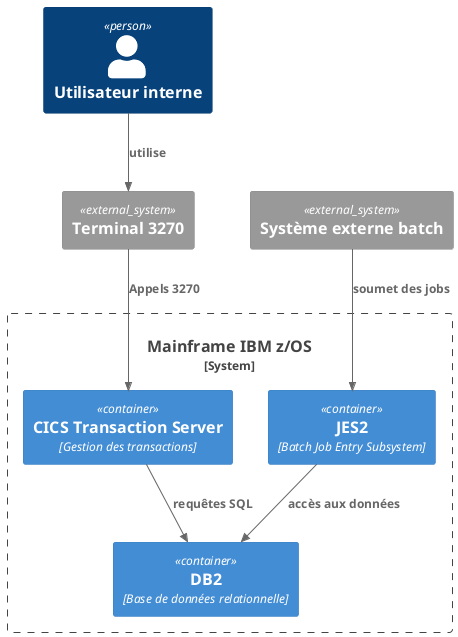 @startuml typologie-mainframe-01
!include <C4/C4_Container>
LAYOUT_TOP_DOWN()

Person(user, "Utilisateur interne")

System_Boundary(mainframe, "Mainframe IBM z/OS") {
  Container(cics, "CICS Transaction Server", "Gestion des transactions")
  Container(db2, "DB2", "Base de données relationnelle")
  Container(jes, "JES2", "Batch Job Entry Subsystem")
}

System_Ext(terminal, "Terminal 3270")
Rel(user, terminal, "utilise")
Rel(terminal, cics, "Appels 3270")

System_Ext(batchSystem, "Système externe batch")
Rel(batchSystem, jes, "soumet des jobs")

Rel(cics, db2, "requêtes SQL")
Rel(jes, db2, "accès aux données")

@enduml


